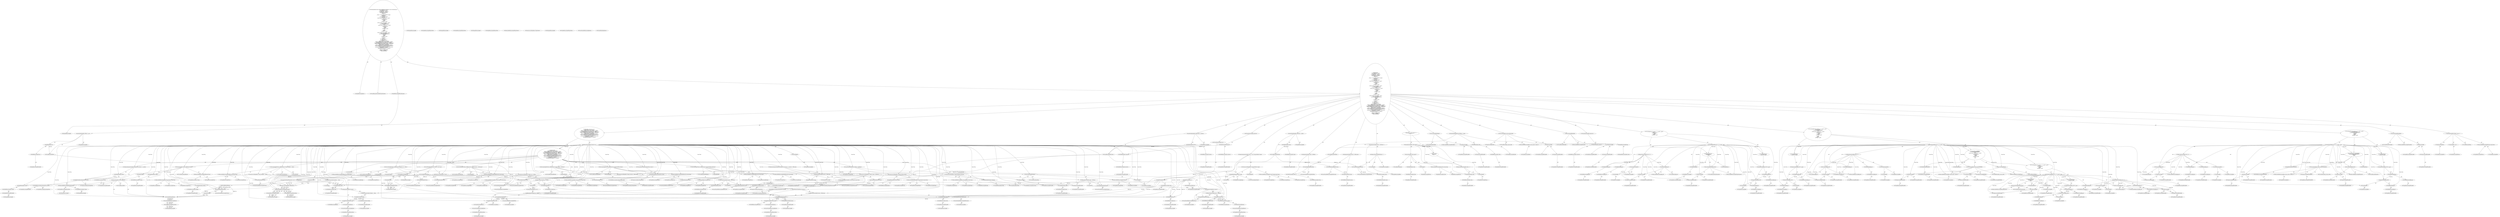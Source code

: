 digraph "UnmodifiedClassDeclaration#?" {
0 [label="2:CtTypeReferenceImpl@void" shape=ellipse]
1 [label="2:CtVirtualElement@UnmodifiedClassDeclaration" shape=ellipse]
2 [label="2:CtTypeReferenceImpl@ParseException" shape=ellipse]
3 [label="2:CtPackageReferenceImpl@" shape=ellipse]
4 [label="3:CtTypeReferenceImpl@String" shape=ellipse]
5 [label="3:CtPackageReferenceImpl@java.lang" shape=ellipse]
6 [label="3:CtFieldReferenceImpl@_sClass" shape=ellipse]
7 [label="3:CtTypeReferenceImpl@PlaceHold" shape=ellipse]
8 [label="3:CtFieldReadImpl@_sClass" shape=ellipse]
9 [label="3:CtVirtualElement@sOldClass" shape=ellipse]
10 [label="3:CtLocalVariableImpl@String sOldClass = _sClass" shape=ellipse]
11 [label="4:CtTypeReferenceImpl@int" shape=ellipse]
12 [label="4:CtFieldReferenceImpl@_ncss" shape=ellipse]
13 [label="4:CtTypeReferenceImpl@PlaceHold" shape=ellipse]
14 [label="4:CtFieldReadImpl@_ncss" shape=ellipse]
15 [label="4:CtVirtualElement@oldNcss" shape=ellipse]
16 [label="4:CtLocalVariableImpl@int oldNcss = _ncss" shape=ellipse]
17 [label="5:CtTypeReferenceImpl@int" shape=ellipse]
18 [label="5:CtFieldReferenceImpl@_functions" shape=ellipse]
19 [label="5:CtTypeReferenceImpl@PlaceHold" shape=ellipse]
20 [label="5:CtFieldReadImpl@_functions" shape=ellipse]
21 [label="5:CtVirtualElement@oldFunctions" shape=ellipse]
22 [label="5:CtLocalVariableImpl@int oldFunctions = _functions" shape=ellipse]
23 [label="6:CtTypeReferenceImpl@int" shape=ellipse]
24 [label="6:CtFieldReferenceImpl@_classes" shape=ellipse]
25 [label="6:CtTypeReferenceImpl@PlaceHold" shape=ellipse]
26 [label="6:CtFieldReadImpl@_classes" shape=ellipse]
27 [label="6:CtVirtualElement@oldClasses" shape=ellipse]
28 [label="6:CtLocalVariableImpl@int oldClasses = _classes" shape=ellipse]
29 [label="7:CtExecutableReferenceImpl@equals(java.lang.String)" shape=ellipse]
30 [label="7:CtTypeReferenceImpl@_sClass" shape=ellipse]
31 [label="7:CtTypeReferenceImpl@String" shape=ellipse]
32 [label="7:CtVirtualElement@equals" shape=ellipse]
33 [label="7:CtFieldReferenceImpl@_sClass" shape=ellipse]
34 [label="7:CtTypeReferenceImpl@PlaceHold" shape=ellipse]
35 [label="7:CtFieldReadImpl@_sClass" shape=ellipse]
36 [label="7:CtLiteralImpl@\"\"" shape=ellipse]
37 [label="7:CtTypeReferenceImpl@String" shape=ellipse]
38 [label="7:CtInvocationImpl@_sClass.equals(\"\")" shape=ellipse]
39 [label="7:CtUnaryOperatorImpl@!_sClass.equals(\"\")" shape=ellipse]
40 [label="8:CtFieldReferenceImpl@_sClass" shape=ellipse]
41 [label="8:CtTypeReferenceImpl@PlaceHold" shape=ellipse]
42 [label="8:CtFieldWriteImpl@_sClass" shape=ellipse]
43 [label="8:CtLiteralImpl@\".\"" shape=ellipse]
44 [label="8:CtTypeReferenceImpl@String" shape=ellipse]
45 [label="8:CtOperatorAssignmentImpl@_sClass += \".\"" shape=ellipse]
46 [label="7:CtBlockImpl@\{
    _sClass += \".\";
\}" shape=ellipse]
47 [label="7:CtIfImpl@if (!_sClass.equals(\"\")) \{
    _sClass += \".\";
\}" shape=ellipse]
48 [label="10:CtFieldReferenceImpl@_sClass" shape=ellipse]
49 [label="10:CtTypeReferenceImpl@PlaceHold" shape=ellipse]
50 [label="10:CtFieldWriteImpl@_sClass" shape=ellipse]
51 [label="10:CtExecutableReferenceImpl@java.lang.String(java.lang.String)" shape=ellipse]
52 [label="10:CtTypeReferenceImpl@String" shape=ellipse]
53 [label="10:CtTypeReferenceImpl@String" shape=ellipse]
54 [label="10:CtTypeReferenceImpl@String" shape=ellipse]
55 [label="10:CtFieldReferenceImpl@image" shape=ellipse]
56 [label="10:CtFieldReadImpl@getToken(2).image" shape=ellipse]
57 [label="10:CtInvocationImpl@getToken(2)" shape=ellipse]
58 [label="10:CtConstructorCallImpl@new String(getToken(2).image)" shape=ellipse]
59 [label="10:CtOperatorAssignmentImpl@_sClass += new String(getToken(2).image)" shape=ellipse]
60 [label="11:CtFieldReferenceImpl@_classLevel" shape=ellipse]
61 [label="11:CtTypeReferenceImpl@PlaceHold" shape=ellipse]
62 [label="11:CtFieldWriteImpl@_classLevel" shape=ellipse]
63 [label="11:CtUnaryOperatorImpl@_classLevel++" shape=ellipse]
64 [label="12:CtExecutableReferenceImpl@Modifiers()" shape=ellipse]
65 [label="12:CtVirtualElement@Modifiers" shape=ellipse]
66 [label="12:CtTypeAccessImpl@PlaceHold" shape=ellipse]
67 [label="12:CtTypeReferenceImpl@PlaceHold" shape=ellipse]
68 [label="12:CtThisAccessImpl@" shape=ellipse]
69 [label="12:CtTypeReferenceImpl@PlaceHold" shape=ellipse]
70 [label="12:CtInvocationImpl@Modifiers()" shape=ellipse]
71 [label="13:CtExecutableReferenceImpl@jj_consume_token(<unknown>)" shape=ellipse]
72 [label="13:CtTypeReferenceImpl@null" shape=ellipse]
73 [label="13:CtVirtualElement@jj_consume_token" shape=ellipse]
74 [label="13:CtTypeAccessImpl@PlaceHold" shape=ellipse]
75 [label="13:CtTypeReferenceImpl@PlaceHold" shape=ellipse]
76 [label="13:CtThisAccessImpl@" shape=ellipse]
77 [label="13:CtTypeReferenceImpl@PlaceHold" shape=ellipse]
78 [label="13:CtTypeAccessImpl@CLASS" shape=ellipse]
79 [label="13:CtTypeReferenceImpl@CLASS" shape=ellipse]
80 [label="13:CtInvocationImpl@jj_consume_token(CLASS)" shape=ellipse]
81 [label="14:CtExecutableReferenceImpl@Identifier()" shape=ellipse]
82 [label="14:CtVirtualElement@Identifier" shape=ellipse]
83 [label="14:CtTypeAccessImpl@PlaceHold" shape=ellipse]
84 [label="14:CtTypeReferenceImpl@PlaceHold" shape=ellipse]
85 [label="14:CtThisAccessImpl@" shape=ellipse]
86 [label="14:CtTypeReferenceImpl@PlaceHold" shape=ellipse]
87 [label="14:CtInvocationImpl@Identifier()" shape=ellipse]
88 [label="15:CtFieldReferenceImpl@jj_ntk" shape=ellipse]
89 [label="15:CtTypeReferenceImpl@PlaceHold" shape=ellipse]
90 [label="15:CtFieldReadImpl@jj_ntk" shape=ellipse]
91 [label="15:CtLiteralImpl@1" shape=ellipse]
92 [label="15:CtTypeReferenceImpl@int" shape=ellipse]
93 [label="15:CtUnaryOperatorImpl@(-1)" shape=ellipse]
94 [label="15:CtTypeReferenceImpl@int" shape=ellipse]
95 [label="15:CtBinaryOperatorImpl@jj_ntk == (-1)" shape=ellipse]
96 [label="15:CtExecutableReferenceImpl@jj_ntk()" shape=ellipse]
97 [label="15:CtVirtualElement@jj_ntk" shape=ellipse]
98 [label="15:CtTypeAccessImpl@PlaceHold" shape=ellipse]
99 [label="15:CtTypeReferenceImpl@PlaceHold" shape=ellipse]
100 [label="15:CtThisAccessImpl@" shape=ellipse]
101 [label="15:CtTypeReferenceImpl@PlaceHold" shape=ellipse]
102 [label="15:CtInvocationImpl@jj_ntk()" shape=ellipse]
103 [label="15:CtFieldReferenceImpl@jj_ntk" shape=ellipse]
104 [label="15:CtTypeReferenceImpl@PlaceHold" shape=ellipse]
105 [label="15:CtFieldReadImpl@jj_ntk" shape=ellipse]
106 [label="15:CtConditionalImpl@jj_ntk == (-1) ? jj_ntk() : jj_ntk" shape=ellipse]
107 [label="16:CtFieldReferenceImpl@LT" shape=ellipse]
108 [label="16:CtTypeReferenceImpl@PlaceHold" shape=ellipse]
109 [label="16:CtFieldReadImpl@LT" shape=ellipse]
110 [label="17:CtExecutableReferenceImpl@TypeParameters()" shape=ellipse]
111 [label="17:CtVirtualElement@TypeParameters" shape=ellipse]
112 [label="17:CtTypeAccessImpl@PlaceHold" shape=ellipse]
113 [label="17:CtTypeReferenceImpl@PlaceHold" shape=ellipse]
114 [label="17:CtThisAccessImpl@" shape=ellipse]
115 [label="17:CtTypeReferenceImpl@PlaceHold" shape=ellipse]
116 [label="17:CtInvocationImpl@TypeParameters()" shape=ellipse]
117 [label="18:CtBreakImpl@break" shape=ellipse]
118 [label="16:CtCaseImpl@case LT :
    TypeParameters();
    break;" shape=ellipse]
119 [label="20:CtFieldReferenceImpl@jj_la1" shape=ellipse]
120 [label="20:CtTypeReferenceImpl@PlaceHold" shape=ellipse]
121 [label="20:CtFieldReadImpl@jj_la1" shape=ellipse]
122 [label="20:CtLiteralImpl@19" shape=ellipse]
123 [label="20:CtTypeReferenceImpl@int" shape=ellipse]
124 [label="20:CtArrayWriteImpl@jj_la1[19]" shape=ellipse]
125 [label="20:CtFieldReferenceImpl@jj_gen" shape=ellipse]
126 [label="20:CtTypeReferenceImpl@PlaceHold" shape=ellipse]
127 [label="20:CtFieldReadImpl@jj_gen" shape=ellipse]
128 [label="20:CtAssignmentImpl@jj_la1[19] = jj_gen" shape=ellipse]
129 [label="19:CtCaseImpl@default :
    jj_la1[19] = jj_gen;" shape=ellipse]
130 [label="15:CtSwitchImpl@switch (jj_ntk == (-1) ? jj_ntk() : jj_ntk) \{
    case LT :
        TypeParameters();
        break;
    default :
        jj_la1[19] = jj_gen;
\}" shape=ellipse]
131 [label="22:CtFieldReferenceImpl@jj_ntk" shape=ellipse]
132 [label="22:CtTypeReferenceImpl@PlaceHold" shape=ellipse]
133 [label="22:CtFieldReadImpl@jj_ntk" shape=ellipse]
134 [label="22:CtLiteralImpl@1" shape=ellipse]
135 [label="22:CtTypeReferenceImpl@int" shape=ellipse]
136 [label="22:CtUnaryOperatorImpl@(-1)" shape=ellipse]
137 [label="22:CtTypeReferenceImpl@int" shape=ellipse]
138 [label="22:CtBinaryOperatorImpl@jj_ntk == (-1)" shape=ellipse]
139 [label="22:CtExecutableReferenceImpl@jj_ntk()" shape=ellipse]
140 [label="22:CtVirtualElement@jj_ntk" shape=ellipse]
141 [label="22:CtTypeAccessImpl@PlaceHold" shape=ellipse]
142 [label="22:CtTypeReferenceImpl@PlaceHold" shape=ellipse]
143 [label="22:CtThisAccessImpl@" shape=ellipse]
144 [label="22:CtTypeReferenceImpl@PlaceHold" shape=ellipse]
145 [label="22:CtInvocationImpl@jj_ntk()" shape=ellipse]
146 [label="22:CtFieldReferenceImpl@jj_ntk" shape=ellipse]
147 [label="22:CtTypeReferenceImpl@PlaceHold" shape=ellipse]
148 [label="22:CtFieldReadImpl@jj_ntk" shape=ellipse]
149 [label="22:CtConditionalImpl@jj_ntk == (-1) ? jj_ntk() : jj_ntk" shape=ellipse]
150 [label="23:CtFieldReferenceImpl@EXTENDS" shape=ellipse]
151 [label="23:CtTypeReferenceImpl@PlaceHold" shape=ellipse]
152 [label="23:CtFieldReadImpl@EXTENDS" shape=ellipse]
153 [label="24:CtExecutableReferenceImpl@jj_consume_token(<unknown>)" shape=ellipse]
154 [label="24:CtTypeReferenceImpl@null" shape=ellipse]
155 [label="24:CtVirtualElement@jj_consume_token" shape=ellipse]
156 [label="24:CtTypeAccessImpl@PlaceHold" shape=ellipse]
157 [label="24:CtTypeReferenceImpl@PlaceHold" shape=ellipse]
158 [label="24:CtThisAccessImpl@" shape=ellipse]
159 [label="24:CtTypeReferenceImpl@PlaceHold" shape=ellipse]
160 [label="24:CtTypeAccessImpl@EXTENDS" shape=ellipse]
161 [label="24:CtTypeReferenceImpl@EXTENDS" shape=ellipse]
162 [label="24:CtInvocationImpl@jj_consume_token(EXTENDS)" shape=ellipse]
163 [label="25:CtExecutableReferenceImpl@Name()" shape=ellipse]
164 [label="25:CtVirtualElement@Name" shape=ellipse]
165 [label="25:CtTypeAccessImpl@PlaceHold" shape=ellipse]
166 [label="25:CtTypeReferenceImpl@PlaceHold" shape=ellipse]
167 [label="25:CtThisAccessImpl@" shape=ellipse]
168 [label="25:CtTypeReferenceImpl@PlaceHold" shape=ellipse]
169 [label="25:CtInvocationImpl@Name()" shape=ellipse]
170 [label="26:CtFieldReferenceImpl@jj_ntk" shape=ellipse]
171 [label="26:CtTypeReferenceImpl@PlaceHold" shape=ellipse]
172 [label="26:CtFieldReadImpl@jj_ntk" shape=ellipse]
173 [label="26:CtLiteralImpl@1" shape=ellipse]
174 [label="26:CtTypeReferenceImpl@int" shape=ellipse]
175 [label="26:CtUnaryOperatorImpl@(-1)" shape=ellipse]
176 [label="26:CtTypeReferenceImpl@int" shape=ellipse]
177 [label="26:CtBinaryOperatorImpl@jj_ntk == (-1)" shape=ellipse]
178 [label="26:CtExecutableReferenceImpl@jj_ntk()" shape=ellipse]
179 [label="26:CtVirtualElement@jj_ntk" shape=ellipse]
180 [label="26:CtTypeAccessImpl@PlaceHold" shape=ellipse]
181 [label="26:CtTypeReferenceImpl@PlaceHold" shape=ellipse]
182 [label="26:CtThisAccessImpl@" shape=ellipse]
183 [label="26:CtTypeReferenceImpl@PlaceHold" shape=ellipse]
184 [label="26:CtInvocationImpl@jj_ntk()" shape=ellipse]
185 [label="26:CtFieldReferenceImpl@jj_ntk" shape=ellipse]
186 [label="26:CtTypeReferenceImpl@PlaceHold" shape=ellipse]
187 [label="26:CtFieldReadImpl@jj_ntk" shape=ellipse]
188 [label="26:CtConditionalImpl@jj_ntk == (-1) ? jj_ntk() : jj_ntk" shape=ellipse]
189 [label="27:CtFieldReferenceImpl@LT" shape=ellipse]
190 [label="27:CtTypeReferenceImpl@PlaceHold" shape=ellipse]
191 [label="27:CtFieldReadImpl@LT" shape=ellipse]
192 [label="28:CtExecutableReferenceImpl@TypeArguments()" shape=ellipse]
193 [label="28:CtVirtualElement@TypeArguments" shape=ellipse]
194 [label="28:CtTypeAccessImpl@PlaceHold" shape=ellipse]
195 [label="28:CtTypeReferenceImpl@PlaceHold" shape=ellipse]
196 [label="28:CtThisAccessImpl@" shape=ellipse]
197 [label="28:CtTypeReferenceImpl@PlaceHold" shape=ellipse]
198 [label="28:CtInvocationImpl@TypeArguments()" shape=ellipse]
199 [label="29:CtBreakImpl@break" shape=ellipse]
200 [label="27:CtCaseImpl@case LT :
    TypeArguments();
    break;" shape=ellipse]
201 [label="31:CtFieldReferenceImpl@jj_la1" shape=ellipse]
202 [label="31:CtTypeReferenceImpl@PlaceHold" shape=ellipse]
203 [label="31:CtFieldReadImpl@jj_la1" shape=ellipse]
204 [label="31:CtLiteralImpl@20" shape=ellipse]
205 [label="31:CtTypeReferenceImpl@int" shape=ellipse]
206 [label="31:CtArrayWriteImpl@jj_la1[20]" shape=ellipse]
207 [label="31:CtFieldReferenceImpl@jj_gen" shape=ellipse]
208 [label="31:CtTypeReferenceImpl@PlaceHold" shape=ellipse]
209 [label="31:CtFieldReadImpl@jj_gen" shape=ellipse]
210 [label="31:CtAssignmentImpl@jj_la1[20] = jj_gen" shape=ellipse]
211 [label="30:CtCaseImpl@default :
    jj_la1[20] = jj_gen;" shape=ellipse]
212 [label="26:CtSwitchImpl@switch (jj_ntk == (-1) ? jj_ntk() : jj_ntk) \{
    case LT :
        TypeArguments();
        break;
    default :
        jj_la1[20] = jj_gen;
\}" shape=ellipse]
213 [label="33:CtBreakImpl@break" shape=ellipse]
214 [label="23:CtCaseImpl@case EXTENDS :
    jj_consume_token(EXTENDS);
    Name();
    switch (jj_ntk == (-1) ? jj_ntk() : jj_ntk) \{
        case LT :
            TypeArguments();
            break;
        default :
            jj_la1[20] = jj_gen;
    \}
    break;" shape=ellipse]
215 [label="35:CtFieldReferenceImpl@jj_la1" shape=ellipse]
216 [label="35:CtTypeReferenceImpl@PlaceHold" shape=ellipse]
217 [label="35:CtFieldReadImpl@jj_la1" shape=ellipse]
218 [label="35:CtLiteralImpl@21" shape=ellipse]
219 [label="35:CtTypeReferenceImpl@int" shape=ellipse]
220 [label="35:CtArrayWriteImpl@jj_la1[21]" shape=ellipse]
221 [label="35:CtFieldReferenceImpl@jj_gen" shape=ellipse]
222 [label="35:CtTypeReferenceImpl@PlaceHold" shape=ellipse]
223 [label="35:CtFieldReadImpl@jj_gen" shape=ellipse]
224 [label="35:CtAssignmentImpl@jj_la1[21] = jj_gen" shape=ellipse]
225 [label="34:CtCaseImpl@default :
    jj_la1[21] = jj_gen;" shape=ellipse]
226 [label="22:CtSwitchImpl@switch (jj_ntk == (-1) ? jj_ntk() : jj_ntk) \{
    case EXTENDS :
        jj_consume_token(EXTENDS);
        Name();
        switch (jj_ntk == (-1) ? jj_ntk() : jj_ntk) \{
            case LT :
                TypeArguments();
                break;
            default :
                jj_la1[20] = jj_gen;
        \}
        break;
    default :
        jj_la1[21] = jj_gen;
\}" shape=ellipse]
227 [label="37:CtFieldReferenceImpl@jj_ntk" shape=ellipse]
228 [label="37:CtTypeReferenceImpl@PlaceHold" shape=ellipse]
229 [label="37:CtFieldReadImpl@jj_ntk" shape=ellipse]
230 [label="37:CtLiteralImpl@1" shape=ellipse]
231 [label="37:CtTypeReferenceImpl@int" shape=ellipse]
232 [label="37:CtUnaryOperatorImpl@(-1)" shape=ellipse]
233 [label="37:CtTypeReferenceImpl@int" shape=ellipse]
234 [label="37:CtBinaryOperatorImpl@jj_ntk == (-1)" shape=ellipse]
235 [label="37:CtExecutableReferenceImpl@jj_ntk()" shape=ellipse]
236 [label="37:CtVirtualElement@jj_ntk" shape=ellipse]
237 [label="37:CtTypeAccessImpl@PlaceHold" shape=ellipse]
238 [label="37:CtTypeReferenceImpl@PlaceHold" shape=ellipse]
239 [label="37:CtThisAccessImpl@" shape=ellipse]
240 [label="37:CtTypeReferenceImpl@PlaceHold" shape=ellipse]
241 [label="37:CtInvocationImpl@jj_ntk()" shape=ellipse]
242 [label="37:CtFieldReferenceImpl@jj_ntk" shape=ellipse]
243 [label="37:CtTypeReferenceImpl@PlaceHold" shape=ellipse]
244 [label="37:CtFieldReadImpl@jj_ntk" shape=ellipse]
245 [label="37:CtConditionalImpl@jj_ntk == (-1) ? jj_ntk() : jj_ntk" shape=ellipse]
246 [label="38:CtFieldReferenceImpl@IMPLEMENTS" shape=ellipse]
247 [label="38:CtTypeReferenceImpl@PlaceHold" shape=ellipse]
248 [label="38:CtFieldReadImpl@IMPLEMENTS" shape=ellipse]
249 [label="39:CtExecutableReferenceImpl@jj_consume_token(<unknown>)" shape=ellipse]
250 [label="39:CtTypeReferenceImpl@null" shape=ellipse]
251 [label="39:CtVirtualElement@jj_consume_token" shape=ellipse]
252 [label="39:CtTypeAccessImpl@PlaceHold" shape=ellipse]
253 [label="39:CtTypeReferenceImpl@PlaceHold" shape=ellipse]
254 [label="39:CtThisAccessImpl@" shape=ellipse]
255 [label="39:CtTypeReferenceImpl@PlaceHold" shape=ellipse]
256 [label="39:CtTypeAccessImpl@IMPLEMENTS" shape=ellipse]
257 [label="39:CtTypeReferenceImpl@IMPLEMENTS" shape=ellipse]
258 [label="39:CtInvocationImpl@jj_consume_token(IMPLEMENTS)" shape=ellipse]
259 [label="40:CtExecutableReferenceImpl@NameList()" shape=ellipse]
260 [label="40:CtVirtualElement@NameList" shape=ellipse]
261 [label="40:CtTypeAccessImpl@PlaceHold" shape=ellipse]
262 [label="40:CtTypeReferenceImpl@PlaceHold" shape=ellipse]
263 [label="40:CtThisAccessImpl@" shape=ellipse]
264 [label="40:CtTypeReferenceImpl@PlaceHold" shape=ellipse]
265 [label="40:CtInvocationImpl@NameList()" shape=ellipse]
266 [label="41:CtBreakImpl@break" shape=ellipse]
267 [label="38:CtCaseImpl@case IMPLEMENTS :
    jj_consume_token(IMPLEMENTS);
    NameList();
    break;" shape=ellipse]
268 [label="43:CtFieldReferenceImpl@jj_la1" shape=ellipse]
269 [label="43:CtTypeReferenceImpl@PlaceHold" shape=ellipse]
270 [label="43:CtFieldReadImpl@jj_la1" shape=ellipse]
271 [label="43:CtLiteralImpl@22" shape=ellipse]
272 [label="43:CtTypeReferenceImpl@int" shape=ellipse]
273 [label="43:CtArrayWriteImpl@jj_la1[22]" shape=ellipse]
274 [label="43:CtFieldReferenceImpl@jj_gen" shape=ellipse]
275 [label="43:CtTypeReferenceImpl@PlaceHold" shape=ellipse]
276 [label="43:CtFieldReadImpl@jj_gen" shape=ellipse]
277 [label="43:CtAssignmentImpl@jj_la1[22] = jj_gen" shape=ellipse]
278 [label="42:CtCaseImpl@default :
    jj_la1[22] = jj_gen;" shape=ellipse]
279 [label="37:CtSwitchImpl@switch (jj_ntk == (-1) ? jj_ntk() : jj_ntk) \{
    case IMPLEMENTS :
        jj_consume_token(IMPLEMENTS);
        NameList();
        break;
    default :
        jj_la1[22] = jj_gen;
\}" shape=ellipse]
280 [label="45:CtExecutableReferenceImpl@ClassBody()" shape=ellipse]
281 [label="45:CtVirtualElement@ClassBody" shape=ellipse]
282 [label="45:CtTypeAccessImpl@PlaceHold" shape=ellipse]
283 [label="45:CtTypeReferenceImpl@PlaceHold" shape=ellipse]
284 [label="45:CtThisAccessImpl@" shape=ellipse]
285 [label="45:CtTypeReferenceImpl@PlaceHold" shape=ellipse]
286 [label="45:CtInvocationImpl@ClassBody()" shape=ellipse]
287 [label="46:CtFieldReferenceImpl@_ncss" shape=ellipse]
288 [label="46:CtTypeReferenceImpl@PlaceHold" shape=ellipse]
289 [label="46:CtFieldWriteImpl@_ncss" shape=ellipse]
290 [label="46:CtUnaryOperatorImpl@_ncss++" shape=ellipse]
291 [label="47:CtExecutableReferenceImpl@debug(java.lang.String)" shape=ellipse]
292 [label="47:CtTypeReferenceImpl@Util" shape=ellipse]
293 [label="47:CtTypeReferenceImpl@String" shape=ellipse]
294 [label="47:CtVirtualElement@debug" shape=ellipse]
295 [label="47:CtTypeAccessImpl@Util" shape=ellipse]
296 [label="47:CtTypeReferenceImpl@Util" shape=ellipse]
297 [label="47:CtLiteralImpl@\"_ncss++\"" shape=ellipse]
298 [label="47:CtTypeReferenceImpl@String" shape=ellipse]
299 [label="47:CtInvocationImpl@Util.debug(\"_ncss++\")" shape=ellipse]
300 [label="48:CtFieldReferenceImpl@_classLevel" shape=ellipse]
301 [label="48:CtTypeReferenceImpl@PlaceHold" shape=ellipse]
302 [label="48:CtFieldWriteImpl@_classLevel" shape=ellipse]
303 [label="48:CtUnaryOperatorImpl@_classLevel--" shape=ellipse]
304 [label="49:CtFieldReferenceImpl@_classLevel" shape=ellipse]
305 [label="49:CtTypeReferenceImpl@PlaceHold" shape=ellipse]
306 [label="49:CtFieldReadImpl@_classLevel" shape=ellipse]
307 [label="49:CtLiteralImpl@0" shape=ellipse]
308 [label="49:CtTypeReferenceImpl@int" shape=ellipse]
309 [label="49:CtBinaryOperatorImpl@_classLevel == 0" shape=ellipse]
310 [label="50:CtTypeReferenceImpl@Vector" shape=ellipse]
311 [label="50:CtPackageReferenceImpl@" shape=ellipse]
312 [label="50:CtExecutableReferenceImpl@Vector()" shape=ellipse]
313 [label="50:CtTypeReferenceImpl@Vector" shape=ellipse]
314 [label="50:CtTypeReferenceImpl@Vector" shape=ellipse]
315 [label="50:CtConstructorCallImpl@new Vector()" shape=ellipse]
316 [label="50:CtVirtualElement@vMetrics" shape=ellipse]
317 [label="50:CtLocalVariableImpl@Vector vMetrics = new Vector()" shape=ellipse]
318 [label="51:CtExecutableReferenceImpl@addElement(java.lang.String)" shape=ellipse]
319 [label="51:CtTypeReferenceImpl@Vector" shape=ellipse]
320 [label="51:CtTypeReferenceImpl@String" shape=ellipse]
321 [label="51:CtVirtualElement@addElement" shape=ellipse]
322 [label="51:CtVariableReadImpl@vMetrics" shape=ellipse]
323 [label="51:CtLocalVariableReferenceImpl@vMetrics" shape=ellipse]
324 [label="51:CtExecutableReferenceImpl@java.lang.String(java.lang.String)" shape=ellipse]
325 [label="51:CtTypeReferenceImpl@String" shape=ellipse]
326 [label="51:CtTypeReferenceImpl@String" shape=ellipse]
327 [label="51:CtTypeReferenceImpl@String" shape=ellipse]
328 [label="51:CtFieldReferenceImpl@_sPackage" shape=ellipse]
329 [label="51:CtTypeReferenceImpl@PlaceHold" shape=ellipse]
330 [label="51:CtFieldReadImpl@_sPackage" shape=ellipse]
331 [label="51:CtFieldReferenceImpl@_sClass" shape=ellipse]
332 [label="51:CtTypeReferenceImpl@PlaceHold" shape=ellipse]
333 [label="51:CtFieldReadImpl@_sClass" shape=ellipse]
334 [label="51:CtBinaryOperatorImpl@_sPackage + _sClass" shape=ellipse]
335 [label="51:CtConstructorCallImpl@new String(_sPackage + _sClass)" shape=ellipse]
336 [label="51:CtInvocationImpl@vMetrics.addElement(new String(_sPackage + _sClass))" shape=ellipse]
337 [label="52:CtExecutableReferenceImpl@addElement(java.lang.Integer)" shape=ellipse]
338 [label="52:CtTypeReferenceImpl@Vector" shape=ellipse]
339 [label="52:CtTypeReferenceImpl@Integer" shape=ellipse]
340 [label="52:CtVirtualElement@addElement" shape=ellipse]
341 [label="52:CtVariableReadImpl@vMetrics" shape=ellipse]
342 [label="52:CtLocalVariableReferenceImpl@vMetrics" shape=ellipse]
343 [label="52:CtExecutableReferenceImpl@java.lang.Integer(java.lang.String)" shape=ellipse]
344 [label="52:CtTypeReferenceImpl@Integer" shape=ellipse]
345 [label="52:CtTypeReferenceImpl@Integer" shape=ellipse]
346 [label="52:CtTypeReferenceImpl@String" shape=ellipse]
347 [label="52:CtFieldReferenceImpl@_ncss" shape=ellipse]
348 [label="52:CtTypeReferenceImpl@PlaceHold" shape=ellipse]
349 [label="52:CtFieldReadImpl@_ncss" shape=ellipse]
350 [label="52:CtVariableReadImpl@oldNcss" shape=ellipse]
351 [label="52:CtLocalVariableReferenceImpl@oldNcss" shape=ellipse]
352 [label="52:CtBinaryOperatorImpl@_ncss - oldNcss" shape=ellipse]
353 [label="52:CtConstructorCallImpl@new Integer(_ncss - oldNcss)" shape=ellipse]
354 [label="52:CtInvocationImpl@vMetrics.addElement(new Integer(_ncss - oldNcss))" shape=ellipse]
355 [label="53:CtExecutableReferenceImpl@addElement(java.lang.Integer)" shape=ellipse]
356 [label="53:CtTypeReferenceImpl@Vector" shape=ellipse]
357 [label="53:CtTypeReferenceImpl@Integer" shape=ellipse]
358 [label="53:CtVirtualElement@addElement" shape=ellipse]
359 [label="53:CtVariableReadImpl@vMetrics" shape=ellipse]
360 [label="53:CtLocalVariableReferenceImpl@vMetrics" shape=ellipse]
361 [label="53:CtExecutableReferenceImpl@java.lang.Integer(java.lang.String)" shape=ellipse]
362 [label="53:CtTypeReferenceImpl@Integer" shape=ellipse]
363 [label="53:CtTypeReferenceImpl@Integer" shape=ellipse]
364 [label="53:CtTypeReferenceImpl@String" shape=ellipse]
365 [label="53:CtFieldReferenceImpl@_functions" shape=ellipse]
366 [label="53:CtTypeReferenceImpl@PlaceHold" shape=ellipse]
367 [label="53:CtFieldReadImpl@_functions" shape=ellipse]
368 [label="53:CtVariableReadImpl@oldFunctions" shape=ellipse]
369 [label="53:CtLocalVariableReferenceImpl@oldFunctions" shape=ellipse]
370 [label="53:CtBinaryOperatorImpl@_functions - oldFunctions" shape=ellipse]
371 [label="53:CtConstructorCallImpl@new Integer(_functions - oldFunctions)" shape=ellipse]
372 [label="53:CtInvocationImpl@vMetrics.addElement(new Integer(_functions - oldFunctions))" shape=ellipse]
373 [label="54:CtExecutableReferenceImpl@addElement(java.lang.Integer)" shape=ellipse]
374 [label="54:CtTypeReferenceImpl@Vector" shape=ellipse]
375 [label="54:CtTypeReferenceImpl@Integer" shape=ellipse]
376 [label="54:CtVirtualElement@addElement" shape=ellipse]
377 [label="54:CtVariableReadImpl@vMetrics" shape=ellipse]
378 [label="54:CtLocalVariableReferenceImpl@vMetrics" shape=ellipse]
379 [label="54:CtExecutableReferenceImpl@java.lang.Integer(java.lang.String)" shape=ellipse]
380 [label="54:CtTypeReferenceImpl@Integer" shape=ellipse]
381 [label="54:CtTypeReferenceImpl@Integer" shape=ellipse]
382 [label="54:CtTypeReferenceImpl@String" shape=ellipse]
383 [label="54:CtFieldReferenceImpl@_classes" shape=ellipse]
384 [label="54:CtTypeReferenceImpl@PlaceHold" shape=ellipse]
385 [label="54:CtFieldReadImpl@_classes" shape=ellipse]
386 [label="54:CtVariableReadImpl@oldClasses" shape=ellipse]
387 [label="54:CtLocalVariableReferenceImpl@oldClasses" shape=ellipse]
388 [label="54:CtBinaryOperatorImpl@_classes - oldClasses" shape=ellipse]
389 [label="54:CtConstructorCallImpl@new Integer(_classes - oldClasses)" shape=ellipse]
390 [label="54:CtInvocationImpl@vMetrics.addElement(new Integer(_classes - oldClasses))" shape=ellipse]
391 [label="55:CtTypeReferenceImpl@Token" shape=ellipse]
392 [label="55:CtPackageReferenceImpl@" shape=ellipse]
393 [label="55:CtExecutableReferenceImpl@getToken(int)" shape=ellipse]
394 [label="55:CtTypeReferenceImpl@Token" shape=ellipse]
395 [label="55:CtTypeReferenceImpl@int" shape=ellipse]
396 [label="55:CtVirtualElement@getToken" shape=ellipse]
397 [label="55:CtTypeAccessImpl@PlaceHold" shape=ellipse]
398 [label="55:CtTypeReferenceImpl@PlaceHold" shape=ellipse]
399 [label="55:CtThisAccessImpl@" shape=ellipse]
400 [label="55:CtTypeReferenceImpl@PlaceHold" shape=ellipse]
401 [label="55:CtLiteralImpl@0" shape=ellipse]
402 [label="55:CtTypeReferenceImpl@int" shape=ellipse]
403 [label="55:CtInvocationImpl@getToken(0)" shape=ellipse]
404 [label="55:CtVirtualElement@lastToken" shape=ellipse]
405 [label="55:CtLocalVariableImpl@Token lastToken = getToken(0)" shape=ellipse]
406 [label="56:CtExecutableReferenceImpl@addElement(java.lang.Integer)" shape=ellipse]
407 [label="56:CtTypeReferenceImpl@Vector" shape=ellipse]
408 [label="56:CtTypeReferenceImpl@Integer" shape=ellipse]
409 [label="56:CtVirtualElement@addElement" shape=ellipse]
410 [label="56:CtVariableReadImpl@vMetrics" shape=ellipse]
411 [label="56:CtLocalVariableReferenceImpl@vMetrics" shape=ellipse]
412 [label="56:CtExecutableReferenceImpl@java.lang.Integer(java.lang.String)" shape=ellipse]
413 [label="56:CtTypeReferenceImpl@Integer" shape=ellipse]
414 [label="56:CtTypeReferenceImpl@Integer" shape=ellipse]
415 [label="56:CtTypeReferenceImpl@String" shape=ellipse]
416 [label="56:CtFieldReferenceImpl@endLine" shape=ellipse]
417 [label="56:CtFieldReadImpl@lastToken.endLine" shape=ellipse]
418 [label="56:CtVariableReadImpl@lastToken" shape=ellipse]
419 [label="56:CtConstructorCallImpl@new Integer(lastToken.endLine)" shape=ellipse]
420 [label="56:CtInvocationImpl@vMetrics.addElement(new Integer(lastToken.endLine))" shape=ellipse]
421 [label="57:CtExecutableReferenceImpl@addElement(java.lang.Integer)" shape=ellipse]
422 [label="57:CtTypeReferenceImpl@Vector" shape=ellipse]
423 [label="57:CtTypeReferenceImpl@Integer" shape=ellipse]
424 [label="57:CtVirtualElement@addElement" shape=ellipse]
425 [label="57:CtVariableReadImpl@vMetrics" shape=ellipse]
426 [label="57:CtLocalVariableReferenceImpl@vMetrics" shape=ellipse]
427 [label="57:CtExecutableReferenceImpl@java.lang.Integer(java.lang.String)" shape=ellipse]
428 [label="57:CtTypeReferenceImpl@Integer" shape=ellipse]
429 [label="57:CtTypeReferenceImpl@Integer" shape=ellipse]
430 [label="57:CtTypeReferenceImpl@String" shape=ellipse]
431 [label="57:CtFieldReferenceImpl@endColumn" shape=ellipse]
432 [label="57:CtFieldReadImpl@lastToken.endColumn" shape=ellipse]
433 [label="57:CtVariableReadImpl@lastToken" shape=ellipse]
434 [label="57:CtConstructorCallImpl@new Integer(lastToken.endColumn)" shape=ellipse]
435 [label="57:CtInvocationImpl@vMetrics.addElement(new Integer(lastToken.endColumn))" shape=ellipse]
436 [label="58:CtExecutableReferenceImpl@addElement(Vector)" shape=ellipse]
437 [label="58:CtTypeReferenceImpl@_vClasses" shape=ellipse]
438 [label="58:CtTypeReferenceImpl@Vector" shape=ellipse]
439 [label="58:CtVirtualElement@addElement" shape=ellipse]
440 [label="58:CtFieldReferenceImpl@_vClasses" shape=ellipse]
441 [label="58:CtTypeReferenceImpl@PlaceHold" shape=ellipse]
442 [label="58:CtFieldReadImpl@_vClasses" shape=ellipse]
443 [label="58:CtVariableReadImpl@vMetrics" shape=ellipse]
444 [label="58:CtLocalVariableReferenceImpl@vMetrics" shape=ellipse]
445 [label="58:CtInvocationImpl@_vClasses.addElement(vMetrics)" shape=ellipse]
446 [label="59:CtFieldReferenceImpl@_pPackageMetric.functions" shape=ellipse]
447 [label="59:CtTypeReferenceImpl@_pPackageMetric" shape=ellipse]
448 [label="59:CtTypeReferenceImpl@PlaceHold" shape=ellipse]
449 [label="59:CtFieldWriteImpl@_pPackageMetric.functions" shape=ellipse]
450 [label="59:CtTypeAccessImpl@_pPackageMetric" shape=ellipse]
451 [label="59:CtFieldReferenceImpl@_functions" shape=ellipse]
452 [label="59:CtTypeReferenceImpl@PlaceHold" shape=ellipse]
453 [label="59:CtFieldReadImpl@_functions" shape=ellipse]
454 [label="59:CtVariableReadImpl@oldFunctions" shape=ellipse]
455 [label="59:CtLocalVariableReferenceImpl@oldFunctions" shape=ellipse]
456 [label="59:CtBinaryOperatorImpl@_functions - oldFunctions" shape=ellipse]
457 [label="59:CtOperatorAssignmentImpl@_pPackageMetric.functions += _functions - oldFunctions" shape=ellipse]
458 [label="60:CtFieldReferenceImpl@_pPackageMetric.classes" shape=ellipse]
459 [label="60:CtTypeReferenceImpl@_pPackageMetric" shape=ellipse]
460 [label="60:CtTypeReferenceImpl@PlaceHold" shape=ellipse]
461 [label="60:CtFieldWriteImpl@_pPackageMetric.classes" shape=ellipse]
462 [label="60:CtTypeAccessImpl@_pPackageMetric" shape=ellipse]
463 [label="60:CtUnaryOperatorImpl@_pPackageMetric.classes++" shape=ellipse]
464 [label="61:CtFieldReferenceImpl@_pPackageMetric.javadocs" shape=ellipse]
465 [label="61:CtTypeReferenceImpl@_pPackageMetric" shape=ellipse]
466 [label="61:CtTypeReferenceImpl@PlaceHold" shape=ellipse]
467 [label="61:CtFieldWriteImpl@_pPackageMetric.javadocs" shape=ellipse]
468 [label="61:CtTypeAccessImpl@_pPackageMetric" shape=ellipse]
469 [label="61:CtFieldReferenceImpl@_javadocs" shape=ellipse]
470 [label="61:CtTypeReferenceImpl@PlaceHold" shape=ellipse]
471 [label="61:CtFieldReadImpl@_javadocs" shape=ellipse]
472 [label="61:CtOperatorAssignmentImpl@_pPackageMetric.javadocs += _javadocs" shape=ellipse]
473 [label="49:CtBlockImpl@\{
    Vector vMetrics = new Vector();
    vMetrics.addElement(new String(_sPackage + _sClass));
    vMetrics.addElement(new Integer(_ncss - oldNcss));
    vMetrics.addElement(new Integer(_functions - oldFunctions));
    vMetrics.addElement(new Integer(_classes - oldClasses));
    Token lastToken = getToken(0);
    vMetrics.addElement(new Integer(lastToken.endLine));
    vMetrics.addElement(new Integer(lastToken.endColumn));
    _vClasses.addElement(vMetrics);
    _pPackageMetric.functions += _functions - oldFunctions;
    _pPackageMetric.classes++;
    _pPackageMetric.javadocs += _javadocs;
\}" shape=ellipse]
474 [label="49:CtIfImpl@if (_classLevel == 0) \{
    Vector vMetrics = new Vector();
    vMetrics.addElement(new String(_sPackage + _sClass));
    vMetrics.addElement(new Integer(_ncss - oldNcss));
    vMetrics.addElement(new Integer(_functions - oldFunctions));
    vMetrics.addElement(new Integer(_classes - oldClasses));
    Token lastToken = getToken(0);
    vMetrics.addElement(new Integer(lastToken.endLine));
    vMetrics.addElement(new Integer(lastToken.endColumn));
    _vClasses.addElement(vMetrics);
    _pPackageMetric.functions += _functions - oldFunctions;
    _pPackageMetric.classes++;
    _pPackageMetric.javadocs += _javadocs;
\}" shape=ellipse]
475 [label="63:CtFieldReferenceImpl@_functions" shape=ellipse]
476 [label="63:CtTypeReferenceImpl@PlaceHold" shape=ellipse]
477 [label="63:CtFieldWriteImpl@_functions" shape=ellipse]
478 [label="63:CtVariableReadImpl@oldFunctions" shape=ellipse]
479 [label="63:CtLocalVariableReferenceImpl@oldFunctions" shape=ellipse]
480 [label="63:CtAssignmentImpl@_functions = oldFunctions" shape=ellipse]
481 [label="64:CtFieldReferenceImpl@_classes" shape=ellipse]
482 [label="64:CtTypeReferenceImpl@PlaceHold" shape=ellipse]
483 [label="64:CtFieldWriteImpl@_classes" shape=ellipse]
484 [label="64:CtVariableReadImpl@oldClasses" shape=ellipse]
485 [label="64:CtLocalVariableReferenceImpl@oldClasses" shape=ellipse]
486 [label="64:CtLiteralImpl@1" shape=ellipse]
487 [label="64:CtTypeReferenceImpl@int" shape=ellipse]
488 [label="64:CtBinaryOperatorImpl@oldClasses + 1" shape=ellipse]
489 [label="64:CtTypeReferenceImpl@int" shape=ellipse]
490 [label="64:CtAssignmentImpl@_classes = oldClasses + 1" shape=ellipse]
491 [label="65:CtFieldReferenceImpl@_sClass" shape=ellipse]
492 [label="65:CtTypeReferenceImpl@PlaceHold" shape=ellipse]
493 [label="65:CtFieldWriteImpl@_sClass" shape=ellipse]
494 [label="65:CtVariableReadImpl@sOldClass" shape=ellipse]
495 [label="65:CtLocalVariableReferenceImpl@sOldClass" shape=ellipse]
496 [label="65:CtAssignmentImpl@_sClass = sOldClass" shape=ellipse]
497 [label="2:CtBlockImpl@\{
    String sOldClass = _sClass;
    int oldNcss = _ncss;
    int oldFunctions = _functions;
    int oldClasses = _classes;
    if (!_sClass.equals(\"\")) \{
        _sClass += \".\";
    \}
    _sClass += new String(getToken(2).image);
    _classLevel++;
    Modifiers();
    jj_consume_token(CLASS);
    Identifier();
    switch (jj_ntk == (-1) ? jj_ntk() : jj_ntk) \{
        case LT :
            TypeParameters();
            break;
        default :
            jj_la1[19] = jj_gen;
    \}
    switch (jj_ntk == (-1) ? jj_ntk() : jj_ntk) \{
        case EXTENDS :
            jj_consume_token(EXTENDS);
            Name();
            switch (jj_ntk == (-1) ? jj_ntk() : jj_ntk) \{
                case LT :
                    TypeArguments();
                    break;
                default :
                    jj_la1[20] = jj_gen;
            \}
            break;
        default :
            jj_la1[21] = jj_gen;
    \}
    switch (jj_ntk == (-1) ? jj_ntk() : jj_ntk) \{
        case IMPLEMENTS :
            jj_consume_token(IMPLEMENTS);
            NameList();
            break;
        default :
            jj_la1[22] = jj_gen;
    \}
    ClassBody();
    _ncss++;
    Util.debug(\"_ncss++\");
    _classLevel--;
    if (_classLevel == 0) \{
        Vector vMetrics = new Vector();
        vMetrics.addElement(new String(_sPackage + _sClass));
        vMetrics.addElement(new Integer(_ncss - oldNcss));
        vMetrics.addElement(new Integer(_functions - oldFunctions));
        vMetrics.addElement(new Integer(_classes - oldClasses));
        Token lastToken = getToken(0);
        vMetrics.addElement(new Integer(lastToken.endLine));
        vMetrics.addElement(new Integer(lastToken.endColumn));
        _vClasses.addElement(vMetrics);
        _pPackageMetric.functions += _functions - oldFunctions;
        _pPackageMetric.classes++;
        _pPackageMetric.javadocs += _javadocs;
    \}
    _functions = oldFunctions;
    _classes = oldClasses + 1;
    _sClass = sOldClass;
\}" shape=ellipse]
498 [label="2:CtMethodImpl@public final void UnmodifiedClassDeclaration() throws ParseException \{
    String sOldClass = _sClass;
    int oldNcss = _ncss;
    int oldFunctions = _functions;
    int oldClasses = _classes;
    if (!_sClass.equals(\"\")) \{
        _sClass += \".\";
    \}
    _sClass += new String(getToken(2).image);
    _classLevel++;
    Modifiers();
    jj_consume_token(CLASS);
    Identifier();
    switch (jj_ntk == (-1) ? jj_ntk() : jj_ntk) \{
        case LT :
            TypeParameters();
            break;
        default :
            jj_la1[19] = jj_gen;
    \}
    switch (jj_ntk == (-1) ? jj_ntk() : jj_ntk) \{
        case EXTENDS :
            jj_consume_token(EXTENDS);
            Name();
            switch (jj_ntk == (-1) ? jj_ntk() : jj_ntk) \{
                case LT :
                    TypeArguments();
                    break;
                default :
                    jj_la1[20] = jj_gen;
            \}
            break;
        default :
            jj_la1[21] = jj_gen;
    \}
    switch (jj_ntk == (-1) ? jj_ntk() : jj_ntk) \{
        case IMPLEMENTS :
            jj_consume_token(IMPLEMENTS);
            NameList();
            break;
        default :
            jj_la1[22] = jj_gen;
    \}
    ClassBody();
    _ncss++;
    Util.debug(\"_ncss++\");
    _classLevel--;
    if (_classLevel == 0) \{
        Vector vMetrics = new Vector();
        vMetrics.addElement(new String(_sPackage + _sClass));
        vMetrics.addElement(new Integer(_ncss - oldNcss));
        vMetrics.addElement(new Integer(_functions - oldFunctions));
        vMetrics.addElement(new Integer(_classes - oldClasses));
        Token lastToken = getToken(0);
        vMetrics.addElement(new Integer(lastToken.endLine));
        vMetrics.addElement(new Integer(lastToken.endColumn));
        _vClasses.addElement(vMetrics);
        _pPackageMetric.functions += _functions - oldFunctions;
        _pPackageMetric.classes++;
        _pPackageMetric.javadocs += _javadocs;
    \}
    _functions = oldFunctions;
    _classes = oldClasses + 1;
    _sClass = sOldClass;
\}" shape=ellipse]
499 [label="50:Update@UPDATE" shape=ellipse]
500 [label="50:CtPackageReferenceImpl@" shape=ellipse]
501 [label="50:CtTypeReferenceImpl@ObjectMetric" shape=ellipse]
502 [label="50:CtPackageReferenceImpl@" shape=ellipse]
503 [label="50:CtTypeReferenceImpl@ObjectMetric" shape=ellipse]
504 [label="50:CtPackageReferenceImpl@" shape=ellipse]
505 [label="50:CtTypeReferenceImpl@ObjectMetric" shape=ellipse]
506 [label="50:CtExecutableReferenceImpl@ObjectMetric()" shape=ellipse]
507 [label="50:CtConstructorCallImpl@new ObjectMetric()" shape=ellipse]
508 [label="50:CtLocalVariableImpl@ObjectMetric metric = new ObjectMetric()" shape=ellipse]
509 [label="50:CtVirtualElement@metric" shape=ellipse]
510 [label="58:Update@UPDATE" shape=ellipse]
511 [label="56:CtPackageReferenceImpl@" shape=ellipse]
512 [label="56:CtTypeReferenceImpl@PlaceHold" shape=ellipse]
513 [label="56:CtFieldReferenceImpl@_vClasses" shape=ellipse]
514 [label="56:CtFieldReadImpl@_vClasses" shape=ellipse]
515 [label="56:CtPackageReferenceImpl@" shape=ellipse]
516 [label="56:CtTypeReferenceImpl@_vClasses" shape=ellipse]
517 [label="56:CtPackageReferenceImpl@" shape=ellipse]
518 [label="56:CtTypeReferenceImpl@ObjectMetric" shape=ellipse]
519 [label="56:CtExecutableReferenceImpl@add(ObjectMetric)" shape=ellipse]
520 [label="56:CtPackageReferenceImpl@" shape=ellipse]
521 [label="56:CtTypeReferenceImpl@ObjectMetric" shape=ellipse]
522 [label="56:CtLocalVariableReferenceImpl@metric" shape=ellipse]
523 [label="56:CtVariableReadImpl@metric" shape=ellipse]
524 [label="56:CtInvocationImpl@_vClasses.add(metric)" shape=ellipse]
525 [label="56:CtVirtualElement@add" shape=ellipse]
526 [label="50:Update@UPDATE" shape=ellipse]
527 [label="50:CtPackageReferenceImpl@" shape=ellipse]
528 [label="50:CtTypeReferenceImpl@ObjectMetric" shape=ellipse]
529 [label="50:Update@UPDATE" shape=ellipse]
530 [label="50:CtPackageReferenceImpl@" shape=ellipse]
531 [label="50:CtTypeReferenceImpl@ObjectMetric" shape=ellipse]
532 [label="50:CtPackageReferenceImpl@" shape=ellipse]
533 [label="50:CtTypeReferenceImpl@ObjectMetric" shape=ellipse]
534 [label="50:CtExecutableReferenceImpl@ObjectMetric()" shape=ellipse]
535 [label="50:CtConstructorCallImpl@new ObjectMetric()" shape=ellipse]
536 [label="58:Update@UPDATE" shape=ellipse]
537 [label="56:CtPackageReferenceImpl@" shape=ellipse]
538 [label="56:CtTypeReferenceImpl@ObjectMetric" shape=ellipse]
539 [label="56:CtLocalVariableReferenceImpl@metric" shape=ellipse]
540 [label="56:CtVariableReadImpl@metric" shape=ellipse]
541 [label="10:Delete@DELETE" shape=ellipse]
542 [label="51:Delete@DELETE" shape=ellipse]
543 [label="52:Delete@DELETE" shape=ellipse]
544 [label="53:Delete@DELETE" shape=ellipse]
545 [label="54:Delete@DELETE" shape=ellipse]
546 [label="56:Delete@DELETE" shape=ellipse]
547 [label="57:Delete@DELETE" shape=ellipse]
548 [label="51:Insert@INSERT" shape=ellipse]
549 [label="51:CtPackageReferenceImpl@" shape=ellipse]
550 [label="51:CtTypeReferenceImpl@ObjectMetric" shape=ellipse]
551 [label="51:CtLocalVariableReferenceImpl@metric" shape=ellipse]
552 [label="51:CtVariableWriteImpl@metric" shape=ellipse]
553 [label="51:CtFieldReferenceImpl@name" shape=ellipse]
554 [label="51:CtFieldWriteImpl@metric.name" shape=ellipse]
555 [label="51:CtPackageReferenceImpl@" shape=ellipse]
556 [label="51:CtTypeReferenceImpl@PlaceHold" shape=ellipse]
557 [label="51:CtFieldReferenceImpl@_sPackage" shape=ellipse]
558 [label="51:CtFieldReadImpl@_sPackage" shape=ellipse]
559 [label="51:CtPackageReferenceImpl@" shape=ellipse]
560 [label="51:CtTypeReferenceImpl@PlaceHold" shape=ellipse]
561 [label="51:CtFieldReferenceImpl@_sClass" shape=ellipse]
562 [label="51:CtFieldReadImpl@_sClass" shape=ellipse]
563 [label="51:CtBinaryOperatorImpl@_sPackage + _sClass" shape=ellipse]
564 [label="51:CtAssignmentImpl@metric.name = " shape=ellipse]
565 [label="52:Insert@INSERT" shape=ellipse]
566 [label="52:CtPackageReferenceImpl@" shape=ellipse]
567 [label="52:CtTypeReferenceImpl@ObjectMetric" shape=ellipse]
568 [label="52:CtLocalVariableReferenceImpl@metric" shape=ellipse]
569 [label="52:CtVariableWriteImpl@metric" shape=ellipse]
570 [label="52:CtFieldReferenceImpl@ncss" shape=ellipse]
571 [label="52:CtFieldWriteImpl@metric.ncss" shape=ellipse]
572 [label="52:CtPackageReferenceImpl@" shape=ellipse]
573 [label="52:CtTypeReferenceImpl@PlaceHold" shape=ellipse]
574 [label="52:CtFieldReferenceImpl@_ncss" shape=ellipse]
575 [label="52:CtFieldReadImpl@_ncss" shape=ellipse]
576 [label="52:CtTypeReferenceImpl@int" shape=ellipse]
577 [label="52:CtLocalVariableReferenceImpl@oldNcss" shape=ellipse]
578 [label="52:CtVariableReadImpl@oldNcss" shape=ellipse]
579 [label="52:CtBinaryOperatorImpl@_ncss - oldNcss" shape=ellipse]
580 [label="52:CtAssignmentImpl@metric.ncss = " shape=ellipse]
581 [label="53:Insert@INSERT" shape=ellipse]
582 [label="53:CtPackageReferenceImpl@" shape=ellipse]
583 [label="53:CtTypeReferenceImpl@ObjectMetric" shape=ellipse]
584 [label="53:CtLocalVariableReferenceImpl@metric" shape=ellipse]
585 [label="53:CtVariableWriteImpl@metric" shape=ellipse]
586 [label="53:CtFieldReferenceImpl@functions" shape=ellipse]
587 [label="53:CtFieldWriteImpl@metric.functions" shape=ellipse]
588 [label="53:CtPackageReferenceImpl@" shape=ellipse]
589 [label="53:CtTypeReferenceImpl@PlaceHold" shape=ellipse]
590 [label="53:CtFieldReferenceImpl@_functions" shape=ellipse]
591 [label="53:CtFieldReadImpl@_functions" shape=ellipse]
592 [label="53:CtTypeReferenceImpl@int" shape=ellipse]
593 [label="53:CtLocalVariableReferenceImpl@oldFunctions" shape=ellipse]
594 [label="53:CtVariableReadImpl@oldFunctions" shape=ellipse]
595 [label="53:CtBinaryOperatorImpl@_functions - oldFunctions" shape=ellipse]
596 [label="53:CtAssignmentImpl@metric.functions = " shape=ellipse]
597 [label="54:Insert@INSERT" shape=ellipse]
598 [label="54:CtPackageReferenceImpl@" shape=ellipse]
599 [label="54:CtTypeReferenceImpl@ObjectMetric" shape=ellipse]
600 [label="54:CtLocalVariableReferenceImpl@metric" shape=ellipse]
601 [label="54:CtVariableWriteImpl@metric" shape=ellipse]
602 [label="54:CtFieldReferenceImpl@classes" shape=ellipse]
603 [label="54:CtFieldWriteImpl@metric.classes" shape=ellipse]
604 [label="54:CtPackageReferenceImpl@" shape=ellipse]
605 [label="54:CtTypeReferenceImpl@PlaceHold" shape=ellipse]
606 [label="54:CtFieldReferenceImpl@_classes" shape=ellipse]
607 [label="54:CtFieldReadImpl@_classes" shape=ellipse]
608 [label="54:CtTypeReferenceImpl@int" shape=ellipse]
609 [label="54:CtLocalVariableReferenceImpl@oldClasses" shape=ellipse]
610 [label="54:CtVariableReadImpl@oldClasses" shape=ellipse]
611 [label="54:CtBinaryOperatorImpl@_classes - oldClasses" shape=ellipse]
612 [label="54:CtAssignmentImpl@metric.classes = " shape=ellipse]
613 [label="10:Move@MOVE" shape=ellipse]
614 [label="51:Move@MOVE" shape=ellipse]
615 [label="52:Move@MOVE" shape=ellipse]
616 [label="53:Move@MOVE" shape=ellipse]
617 [label="54:Move@MOVE" shape=ellipse]
2 -> 3 [label="AST"];
4 -> 5 [label="AST"];
6 -> 7 [label="AST"];
8 -> 6 [label="AST"];
8 -> 9 [label="Data Dep"];
9 -> 494 [label="Define-Use"];
10 -> 9 [label="AST"];
10 -> 4 [label="AST"];
10 -> 8 [label="AST"];
12 -> 13 [label="AST"];
14 -> 12 [label="AST"];
14 -> 15 [label="Data Dep"];
15 -> 350 [label="Define-Use"];
16 -> 15 [label="AST"];
16 -> 11 [label="AST"];
16 -> 14 [label="AST"];
18 -> 19 [label="AST"];
20 -> 18 [label="AST"];
20 -> 21 [label="Data Dep"];
21 -> 368 [label="Define-Use"];
21 -> 454 [label="Define-Use"];
21 -> 478 [label="Define-Use"];
22 -> 21 [label="AST"];
22 -> 17 [label="AST"];
22 -> 20 [label="AST"];
24 -> 25 [label="AST"];
26 -> 24 [label="AST"];
26 -> 27 [label="Data Dep"];
27 -> 386 [label="Define-Use"];
27 -> 484 [label="Define-Use"];
28 -> 27 [label="AST"];
28 -> 23 [label="AST"];
28 -> 26 [label="AST"];
29 -> 30 [label="AST"];
29 -> 31 [label="AST"];
33 -> 34 [label="AST"];
35 -> 33 [label="AST"];
36 -> 37 [label="AST"];
38 -> 32 [label="AST"];
38 -> 35 [label="AST"];
38 -> 29 [label="AST"];
38 -> 36 [label="AST"];
39 -> 38 [label="AST"];
39 -> 46 [label="Control Dep"];
39 -> 45 [label="Control Dep"];
39 -> 42 [label="Control Dep"];
39 -> 43 [label="Control Dep"];
40 -> 41 [label="AST"];
42 -> 40 [label="AST"];
43 -> 44 [label="AST"];
45 -> 42 [label="AST"];
45 -> 43 [label="AST"];
46 -> 45 [label="AST"];
47 -> 39 [label="AST"];
47 -> 46 [label="AST"];
48 -> 49 [label="AST"];
50 -> 48 [label="AST"];
50 -> 333 [label="Define-Use"];
50 -> 562 [label="Define-Use"];
50 -> 562 [label="Data Dep"];
50 -> 562 [label="Control Dep"];
51 -> 52 [label="AST"];
51 -> 53 [label="AST"];
51 -> 54 [label="AST"];
56 -> 57 [label="AST"];
56 -> 55 [label="AST"];
56 -> 50 [label="Data Dep"];
56 -> 613 [label="Action"];
58 -> 51 [label="AST"];
58 -> 56 [label="AST"];
58 -> 541 [label="Action"];
59 -> 50 [label="AST"];
59 -> 58 [label="AST"];
60 -> 61 [label="AST"];
62 -> 60 [label="AST"];
63 -> 62 [label="AST"];
66 -> 67 [label="AST"];
68 -> 69 [label="AST"];
68 -> 66 [label="AST"];
70 -> 65 [label="AST"];
70 -> 68 [label="AST"];
70 -> 64 [label="AST"];
71 -> 72 [label="AST"];
74 -> 75 [label="AST"];
76 -> 77 [label="AST"];
76 -> 74 [label="AST"];
78 -> 79 [label="AST"];
80 -> 73 [label="AST"];
80 -> 76 [label="AST"];
80 -> 71 [label="AST"];
80 -> 78 [label="AST"];
83 -> 84 [label="AST"];
85 -> 86 [label="AST"];
85 -> 83 [label="AST"];
87 -> 82 [label="AST"];
87 -> 85 [label="AST"];
87 -> 81 [label="AST"];
88 -> 89 [label="AST"];
90 -> 88 [label="AST"];
91 -> 92 [label="AST"];
93 -> 94 [label="AST"];
93 -> 91 [label="AST"];
95 -> 90 [label="AST"];
95 -> 93 [label="AST"];
95 -> 102 [label="Control Dep"];
95 -> 96 [label="Control Dep"];
95 -> 100 [label="Control Dep"];
95 -> 98 [label="Control Dep"];
95 -> 105 [label="Control Dep"];
98 -> 99 [label="AST"];
100 -> 101 [label="AST"];
100 -> 98 [label="AST"];
102 -> 97 [label="AST"];
102 -> 100 [label="AST"];
102 -> 96 [label="AST"];
103 -> 104 [label="AST"];
105 -> 103 [label="AST"];
106 -> 95 [label="AST"];
106 -> 102 [label="AST"];
106 -> 105 [label="AST"];
106 -> 118 [label="Control Dep"];
106 -> 109 [label="Control Dep"];
106 -> 116 [label="Control Dep"];
106 -> 110 [label="Control Dep"];
106 -> 114 [label="Control Dep"];
106 -> 112 [label="Control Dep"];
106 -> 117 [label="Control Dep"];
106 -> 129 [label="Control Dep"];
106 -> 128 [label="Control Dep"];
106 -> 124 [label="Control Dep"];
106 -> 121 [label="Control Dep"];
106 -> 122 [label="Control Dep"];
106 -> 127 [label="Control Dep"];
107 -> 108 [label="AST"];
109 -> 107 [label="AST"];
112 -> 113 [label="AST"];
114 -> 115 [label="AST"];
114 -> 112 [label="AST"];
116 -> 111 [label="AST"];
116 -> 114 [label="AST"];
116 -> 110 [label="AST"];
118 -> 109 [label="AST"];
118 -> 116 [label="AST"];
118 -> 117 [label="AST"];
119 -> 120 [label="AST"];
121 -> 119 [label="AST"];
122 -> 123 [label="AST"];
124 -> 121 [label="AST"];
124 -> 122 [label="AST"];
125 -> 126 [label="AST"];
127 -> 125 [label="AST"];
127 -> 124 [label="Data Dep"];
128 -> 124 [label="AST"];
128 -> 127 [label="AST"];
129 -> 128 [label="AST"];
130 -> 106 [label="AST"];
130 -> 118 [label="AST"];
130 -> 129 [label="AST"];
131 -> 132 [label="AST"];
133 -> 131 [label="AST"];
134 -> 135 [label="AST"];
136 -> 137 [label="AST"];
136 -> 134 [label="AST"];
138 -> 133 [label="AST"];
138 -> 136 [label="AST"];
138 -> 145 [label="Control Dep"];
138 -> 139 [label="Control Dep"];
138 -> 143 [label="Control Dep"];
138 -> 141 [label="Control Dep"];
138 -> 148 [label="Control Dep"];
141 -> 142 [label="AST"];
143 -> 144 [label="AST"];
143 -> 141 [label="AST"];
145 -> 140 [label="AST"];
145 -> 143 [label="AST"];
145 -> 139 [label="AST"];
146 -> 147 [label="AST"];
148 -> 146 [label="AST"];
149 -> 138 [label="AST"];
149 -> 145 [label="AST"];
149 -> 148 [label="AST"];
149 -> 214 [label="Control Dep"];
149 -> 152 [label="Control Dep"];
149 -> 162 [label="Control Dep"];
149 -> 153 [label="Control Dep"];
149 -> 158 [label="Control Dep"];
149 -> 156 [label="Control Dep"];
149 -> 160 [label="Control Dep"];
149 -> 169 [label="Control Dep"];
149 -> 163 [label="Control Dep"];
149 -> 167 [label="Control Dep"];
149 -> 165 [label="Control Dep"];
149 -> 212 [label="Control Dep"];
149 -> 188 [label="Control Dep"];
149 -> 177 [label="Control Dep"];
149 -> 172 [label="Control Dep"];
149 -> 175 [label="Control Dep"];
149 -> 173 [label="Control Dep"];
149 -> 213 [label="Control Dep"];
149 -> 225 [label="Control Dep"];
149 -> 224 [label="Control Dep"];
149 -> 220 [label="Control Dep"];
149 -> 217 [label="Control Dep"];
149 -> 218 [label="Control Dep"];
149 -> 223 [label="Control Dep"];
150 -> 151 [label="AST"];
152 -> 150 [label="AST"];
153 -> 154 [label="AST"];
156 -> 157 [label="AST"];
158 -> 159 [label="AST"];
158 -> 156 [label="AST"];
160 -> 161 [label="AST"];
162 -> 155 [label="AST"];
162 -> 158 [label="AST"];
162 -> 153 [label="AST"];
162 -> 160 [label="AST"];
165 -> 166 [label="AST"];
167 -> 168 [label="AST"];
167 -> 165 [label="AST"];
169 -> 164 [label="AST"];
169 -> 167 [label="AST"];
169 -> 163 [label="AST"];
170 -> 171 [label="AST"];
172 -> 170 [label="AST"];
173 -> 174 [label="AST"];
175 -> 176 [label="AST"];
175 -> 173 [label="AST"];
177 -> 172 [label="AST"];
177 -> 175 [label="AST"];
177 -> 184 [label="Control Dep"];
177 -> 178 [label="Control Dep"];
177 -> 182 [label="Control Dep"];
177 -> 180 [label="Control Dep"];
177 -> 187 [label="Control Dep"];
180 -> 181 [label="AST"];
182 -> 183 [label="AST"];
182 -> 180 [label="AST"];
184 -> 179 [label="AST"];
184 -> 182 [label="AST"];
184 -> 178 [label="AST"];
185 -> 186 [label="AST"];
187 -> 185 [label="AST"];
188 -> 177 [label="AST"];
188 -> 184 [label="AST"];
188 -> 187 [label="AST"];
188 -> 200 [label="Control Dep"];
188 -> 191 [label="Control Dep"];
188 -> 198 [label="Control Dep"];
188 -> 192 [label="Control Dep"];
188 -> 196 [label="Control Dep"];
188 -> 194 [label="Control Dep"];
188 -> 199 [label="Control Dep"];
188 -> 211 [label="Control Dep"];
188 -> 210 [label="Control Dep"];
188 -> 206 [label="Control Dep"];
188 -> 203 [label="Control Dep"];
188 -> 204 [label="Control Dep"];
188 -> 209 [label="Control Dep"];
189 -> 190 [label="AST"];
191 -> 189 [label="AST"];
194 -> 195 [label="AST"];
196 -> 197 [label="AST"];
196 -> 194 [label="AST"];
198 -> 193 [label="AST"];
198 -> 196 [label="AST"];
198 -> 192 [label="AST"];
200 -> 191 [label="AST"];
200 -> 198 [label="AST"];
200 -> 199 [label="AST"];
201 -> 202 [label="AST"];
203 -> 201 [label="AST"];
204 -> 205 [label="AST"];
206 -> 203 [label="AST"];
206 -> 204 [label="AST"];
207 -> 208 [label="AST"];
209 -> 207 [label="AST"];
209 -> 206 [label="Data Dep"];
210 -> 206 [label="AST"];
210 -> 209 [label="AST"];
211 -> 210 [label="AST"];
212 -> 188 [label="AST"];
212 -> 200 [label="AST"];
212 -> 211 [label="AST"];
214 -> 152 [label="AST"];
214 -> 162 [label="AST"];
214 -> 169 [label="AST"];
214 -> 212 [label="AST"];
214 -> 213 [label="AST"];
215 -> 216 [label="AST"];
217 -> 215 [label="AST"];
218 -> 219 [label="AST"];
220 -> 217 [label="AST"];
220 -> 218 [label="AST"];
221 -> 222 [label="AST"];
223 -> 221 [label="AST"];
223 -> 220 [label="Data Dep"];
224 -> 220 [label="AST"];
224 -> 223 [label="AST"];
225 -> 224 [label="AST"];
226 -> 149 [label="AST"];
226 -> 214 [label="AST"];
226 -> 225 [label="AST"];
227 -> 228 [label="AST"];
229 -> 227 [label="AST"];
230 -> 231 [label="AST"];
232 -> 233 [label="AST"];
232 -> 230 [label="AST"];
234 -> 229 [label="AST"];
234 -> 232 [label="AST"];
234 -> 241 [label="Control Dep"];
234 -> 235 [label="Control Dep"];
234 -> 239 [label="Control Dep"];
234 -> 237 [label="Control Dep"];
234 -> 244 [label="Control Dep"];
237 -> 238 [label="AST"];
239 -> 240 [label="AST"];
239 -> 237 [label="AST"];
241 -> 236 [label="AST"];
241 -> 239 [label="AST"];
241 -> 235 [label="AST"];
242 -> 243 [label="AST"];
244 -> 242 [label="AST"];
245 -> 234 [label="AST"];
245 -> 241 [label="AST"];
245 -> 244 [label="AST"];
245 -> 267 [label="Control Dep"];
245 -> 248 [label="Control Dep"];
245 -> 258 [label="Control Dep"];
245 -> 249 [label="Control Dep"];
245 -> 254 [label="Control Dep"];
245 -> 252 [label="Control Dep"];
245 -> 256 [label="Control Dep"];
245 -> 265 [label="Control Dep"];
245 -> 259 [label="Control Dep"];
245 -> 263 [label="Control Dep"];
245 -> 261 [label="Control Dep"];
245 -> 266 [label="Control Dep"];
245 -> 278 [label="Control Dep"];
245 -> 277 [label="Control Dep"];
245 -> 273 [label="Control Dep"];
245 -> 270 [label="Control Dep"];
245 -> 271 [label="Control Dep"];
245 -> 276 [label="Control Dep"];
246 -> 247 [label="AST"];
248 -> 246 [label="AST"];
249 -> 250 [label="AST"];
252 -> 253 [label="AST"];
254 -> 255 [label="AST"];
254 -> 252 [label="AST"];
256 -> 257 [label="AST"];
258 -> 251 [label="AST"];
258 -> 254 [label="AST"];
258 -> 249 [label="AST"];
258 -> 256 [label="AST"];
261 -> 262 [label="AST"];
263 -> 264 [label="AST"];
263 -> 261 [label="AST"];
265 -> 260 [label="AST"];
265 -> 263 [label="AST"];
265 -> 259 [label="AST"];
267 -> 248 [label="AST"];
267 -> 258 [label="AST"];
267 -> 265 [label="AST"];
267 -> 266 [label="AST"];
268 -> 269 [label="AST"];
270 -> 268 [label="AST"];
271 -> 272 [label="AST"];
273 -> 270 [label="AST"];
273 -> 271 [label="AST"];
274 -> 275 [label="AST"];
276 -> 274 [label="AST"];
276 -> 273 [label="Data Dep"];
277 -> 273 [label="AST"];
277 -> 276 [label="AST"];
278 -> 277 [label="AST"];
279 -> 245 [label="AST"];
279 -> 267 [label="AST"];
279 -> 278 [label="AST"];
282 -> 283 [label="AST"];
284 -> 285 [label="AST"];
284 -> 282 [label="AST"];
286 -> 281 [label="AST"];
286 -> 284 [label="AST"];
286 -> 280 [label="AST"];
287 -> 288 [label="AST"];
289 -> 287 [label="AST"];
289 -> 349 [label="Define-Use"];
289 -> 575 [label="Define-Use"];
289 -> 575 [label="Data Dep"];
289 -> 575 [label="Control Dep"];
290 -> 289 [label="AST"];
291 -> 292 [label="AST"];
291 -> 293 [label="AST"];
295 -> 296 [label="AST"];
297 -> 298 [label="AST"];
299 -> 294 [label="AST"];
299 -> 295 [label="AST"];
299 -> 291 [label="AST"];
299 -> 297 [label="AST"];
300 -> 301 [label="AST"];
302 -> 300 [label="AST"];
302 -> 306 [label="Define-Use"];
303 -> 302 [label="AST"];
304 -> 305 [label="AST"];
306 -> 304 [label="AST"];
307 -> 308 [label="AST"];
309 -> 306 [label="AST"];
309 -> 307 [label="AST"];
309 -> 473 [label="Control Dep"];
309 -> 317 [label="Control Dep"];
309 -> 315 [label="Control Dep"];
309 -> 312 [label="Control Dep"];
309 -> 336 [label="Control Dep"];
309 -> 318 [label="Control Dep"];
309 -> 322 [label="Control Dep"];
309 -> 335 [label="Control Dep"];
309 -> 324 [label="Control Dep"];
309 -> 334 [label="Control Dep"];
309 -> 330 [label="Control Dep"];
309 -> 333 [label="Control Dep"];
309 -> 354 [label="Control Dep"];
309 -> 337 [label="Control Dep"];
309 -> 341 [label="Control Dep"];
309 -> 353 [label="Control Dep"];
309 -> 343 [label="Control Dep"];
309 -> 352 [label="Control Dep"];
309 -> 349 [label="Control Dep"];
309 -> 350 [label="Control Dep"];
309 -> 372 [label="Control Dep"];
309 -> 355 [label="Control Dep"];
309 -> 359 [label="Control Dep"];
309 -> 371 [label="Control Dep"];
309 -> 361 [label="Control Dep"];
309 -> 370 [label="Control Dep"];
309 -> 367 [label="Control Dep"];
309 -> 368 [label="Control Dep"];
309 -> 390 [label="Control Dep"];
309 -> 373 [label="Control Dep"];
309 -> 377 [label="Control Dep"];
309 -> 389 [label="Control Dep"];
309 -> 379 [label="Control Dep"];
309 -> 388 [label="Control Dep"];
309 -> 385 [label="Control Dep"];
309 -> 386 [label="Control Dep"];
309 -> 405 [label="Control Dep"];
309 -> 403 [label="Control Dep"];
309 -> 393 [label="Control Dep"];
309 -> 399 [label="Control Dep"];
309 -> 397 [label="Control Dep"];
309 -> 401 [label="Control Dep"];
309 -> 420 [label="Control Dep"];
309 -> 406 [label="Control Dep"];
309 -> 410 [label="Control Dep"];
309 -> 419 [label="Control Dep"];
309 -> 412 [label="Control Dep"];
309 -> 417 [label="Control Dep"];
309 -> 435 [label="Control Dep"];
309 -> 421 [label="Control Dep"];
309 -> 425 [label="Control Dep"];
309 -> 434 [label="Control Dep"];
309 -> 427 [label="Control Dep"];
309 -> 432 [label="Control Dep"];
309 -> 445 [label="Control Dep"];
309 -> 436 [label="Control Dep"];
309 -> 442 [label="Control Dep"];
309 -> 443 [label="Control Dep"];
309 -> 457 [label="Control Dep"];
309 -> 449 [label="Control Dep"];
309 -> 456 [label="Control Dep"];
309 -> 453 [label="Control Dep"];
309 -> 454 [label="Control Dep"];
309 -> 463 [label="Control Dep"];
309 -> 461 [label="Control Dep"];
309 -> 472 [label="Control Dep"];
309 -> 467 [label="Control Dep"];
309 -> 471 [label="Control Dep"];
309 -> 534 [label="Control Dep"];
309 -> 534 [label="Control Dep"];
309 -> 535 [label="Control Dep"];
309 -> 535 [label="Control Dep"];
309 -> 508 [label="Control Dep"];
309 -> 514 [label="Control Dep"];
309 -> 519 [label="Control Dep"];
309 -> 540 [label="Control Dep"];
309 -> 540 [label="Control Dep"];
309 -> 524 [label="Control Dep"];
309 -> 554 [label="Control Dep"];
309 -> 558 [label="Control Dep"];
309 -> 562 [label="Control Dep"];
309 -> 563 [label="Control Dep"];
309 -> 564 [label="Control Dep"];
309 -> 571 [label="Control Dep"];
309 -> 575 [label="Control Dep"];
309 -> 578 [label="Control Dep"];
309 -> 579 [label="Control Dep"];
309 -> 580 [label="Control Dep"];
309 -> 587 [label="Control Dep"];
309 -> 591 [label="Control Dep"];
309 -> 594 [label="Control Dep"];
309 -> 595 [label="Control Dep"];
309 -> 596 [label="Control Dep"];
309 -> 603 [label="Control Dep"];
309 -> 607 [label="Control Dep"];
309 -> 610 [label="Control Dep"];
309 -> 611 [label="Control Dep"];
309 -> 612 [label="Control Dep"];
310 -> 311 [label="AST"];
310 -> 526 [label="Action"];
312 -> 313 [label="AST"];
312 -> 314 [label="AST"];
315 -> 312 [label="AST"];
315 -> 529 [label="Action"];
316 -> 322 [label="Define-Use"];
316 -> 341 [label="Define-Use"];
316 -> 359 [label="Define-Use"];
316 -> 377 [label="Define-Use"];
316 -> 410 [label="Define-Use"];
316 -> 425 [label="Define-Use"];
316 -> 443 [label="Define-Use"];
317 -> 316 [label="AST"];
317 -> 310 [label="AST"];
317 -> 315 [label="AST"];
317 -> 499 [label="Action"];
318 -> 319 [label="AST"];
318 -> 320 [label="AST"];
322 -> 323 [label="AST"];
324 -> 325 [label="AST"];
324 -> 326 [label="AST"];
324 -> 327 [label="AST"];
328 -> 329 [label="AST"];
330 -> 328 [label="AST"];
331 -> 332 [label="AST"];
333 -> 331 [label="AST"];
334 -> 330 [label="AST"];
334 -> 333 [label="AST"];
334 -> 614 [label="Action"];
335 -> 324 [label="AST"];
335 -> 334 [label="AST"];
336 -> 321 [label="AST"];
336 -> 322 [label="AST"];
336 -> 318 [label="AST"];
336 -> 335 [label="AST"];
336 -> 542 [label="Action"];
337 -> 338 [label="AST"];
337 -> 339 [label="AST"];
341 -> 342 [label="AST"];
343 -> 344 [label="AST"];
343 -> 345 [label="AST"];
343 -> 346 [label="AST"];
347 -> 348 [label="AST"];
349 -> 347 [label="AST"];
350 -> 351 [label="AST"];
352 -> 349 [label="AST"];
352 -> 350 [label="AST"];
352 -> 615 [label="Action"];
353 -> 343 [label="AST"];
353 -> 352 [label="AST"];
354 -> 340 [label="AST"];
354 -> 341 [label="AST"];
354 -> 337 [label="AST"];
354 -> 353 [label="AST"];
354 -> 543 [label="Action"];
355 -> 356 [label="AST"];
355 -> 357 [label="AST"];
359 -> 360 [label="AST"];
361 -> 362 [label="AST"];
361 -> 363 [label="AST"];
361 -> 364 [label="AST"];
365 -> 366 [label="AST"];
367 -> 365 [label="AST"];
368 -> 369 [label="AST"];
370 -> 367 [label="AST"];
370 -> 368 [label="AST"];
370 -> 616 [label="Action"];
371 -> 361 [label="AST"];
371 -> 370 [label="AST"];
372 -> 358 [label="AST"];
372 -> 359 [label="AST"];
372 -> 355 [label="AST"];
372 -> 371 [label="AST"];
372 -> 544 [label="Action"];
373 -> 374 [label="AST"];
373 -> 375 [label="AST"];
377 -> 378 [label="AST"];
379 -> 380 [label="AST"];
379 -> 381 [label="AST"];
379 -> 382 [label="AST"];
383 -> 384 [label="AST"];
385 -> 383 [label="AST"];
386 -> 387 [label="AST"];
388 -> 385 [label="AST"];
388 -> 386 [label="AST"];
388 -> 617 [label="Action"];
389 -> 379 [label="AST"];
389 -> 388 [label="AST"];
390 -> 376 [label="AST"];
390 -> 377 [label="AST"];
390 -> 373 [label="AST"];
390 -> 389 [label="AST"];
390 -> 545 [label="Action"];
391 -> 392 [label="AST"];
393 -> 394 [label="AST"];
393 -> 395 [label="AST"];
397 -> 398 [label="AST"];
399 -> 400 [label="AST"];
399 -> 397 [label="AST"];
399 -> 404 [label="Data Dep"];
401 -> 402 [label="AST"];
403 -> 396 [label="AST"];
403 -> 399 [label="AST"];
403 -> 393 [label="AST"];
403 -> 401 [label="AST"];
405 -> 404 [label="AST"];
405 -> 391 [label="AST"];
405 -> 403 [label="AST"];
406 -> 407 [label="AST"];
406 -> 408 [label="AST"];
410 -> 411 [label="AST"];
412 -> 413 [label="AST"];
412 -> 414 [label="AST"];
412 -> 415 [label="AST"];
417 -> 418 [label="AST"];
417 -> 416 [label="AST"];
419 -> 412 [label="AST"];
419 -> 417 [label="AST"];
420 -> 409 [label="AST"];
420 -> 410 [label="AST"];
420 -> 406 [label="AST"];
420 -> 419 [label="AST"];
420 -> 546 [label="Action"];
421 -> 422 [label="AST"];
421 -> 423 [label="AST"];
425 -> 426 [label="AST"];
427 -> 428 [label="AST"];
427 -> 429 [label="AST"];
427 -> 430 [label="AST"];
432 -> 433 [label="AST"];
432 -> 431 [label="AST"];
434 -> 427 [label="AST"];
434 -> 432 [label="AST"];
435 -> 424 [label="AST"];
435 -> 425 [label="AST"];
435 -> 421 [label="AST"];
435 -> 434 [label="AST"];
435 -> 547 [label="Action"];
436 -> 437 [label="AST"];
436 -> 438 [label="AST"];
440 -> 441 [label="AST"];
442 -> 440 [label="AST"];
443 -> 444 [label="AST"];
443 -> 536 [label="Action"];
445 -> 439 [label="AST"];
445 -> 442 [label="AST"];
445 -> 436 [label="AST"];
445 -> 443 [label="AST"];
445 -> 510 [label="Action"];
446 -> 447 [label="AST"];
446 -> 448 [label="AST"];
449 -> 450 [label="AST"];
449 -> 446 [label="AST"];
451 -> 452 [label="AST"];
453 -> 451 [label="AST"];
453 -> 449 [label="Data Dep"];
454 -> 455 [label="AST"];
454 -> 449 [label="Data Dep"];
456 -> 453 [label="AST"];
456 -> 454 [label="AST"];
457 -> 449 [label="AST"];
457 -> 456 [label="AST"];
458 -> 459 [label="AST"];
458 -> 460 [label="AST"];
461 -> 462 [label="AST"];
461 -> 458 [label="AST"];
463 -> 461 [label="AST"];
464 -> 465 [label="AST"];
464 -> 466 [label="AST"];
467 -> 468 [label="AST"];
467 -> 464 [label="AST"];
469 -> 470 [label="AST"];
471 -> 469 [label="AST"];
471 -> 467 [label="Data Dep"];
472 -> 467 [label="AST"];
472 -> 471 [label="AST"];
473 -> 317 [label="AST"];
473 -> 336 [label="AST"];
473 -> 354 [label="AST"];
473 -> 372 [label="AST"];
473 -> 390 [label="AST"];
473 -> 405 [label="AST"];
473 -> 420 [label="AST"];
473 -> 435 [label="AST"];
473 -> 445 [label="AST"];
473 -> 457 [label="AST"];
473 -> 463 [label="AST"];
473 -> 472 [label="AST"];
473 -> 548 [label="Action"];
473 -> 565 [label="Action"];
473 -> 581 [label="Action"];
473 -> 597 [label="Action"];
474 -> 309 [label="AST"];
474 -> 473 [label="AST"];
475 -> 476 [label="AST"];
477 -> 475 [label="AST"];
478 -> 479 [label="AST"];
478 -> 477 [label="Data Dep"];
480 -> 477 [label="AST"];
480 -> 478 [label="AST"];
481 -> 482 [label="AST"];
483 -> 481 [label="AST"];
484 -> 485 [label="AST"];
484 -> 483 [label="Data Dep"];
486 -> 487 [label="AST"];
488 -> 489 [label="AST"];
488 -> 484 [label="AST"];
488 -> 486 [label="AST"];
490 -> 483 [label="AST"];
490 -> 488 [label="AST"];
491 -> 492 [label="AST"];
493 -> 491 [label="AST"];
494 -> 495 [label="AST"];
494 -> 493 [label="Data Dep"];
496 -> 493 [label="AST"];
496 -> 494 [label="AST"];
497 -> 10 [label="AST"];
497 -> 16 [label="AST"];
497 -> 22 [label="AST"];
497 -> 28 [label="AST"];
497 -> 47 [label="AST"];
497 -> 59 [label="AST"];
497 -> 63 [label="AST"];
497 -> 70 [label="AST"];
497 -> 80 [label="AST"];
497 -> 87 [label="AST"];
497 -> 130 [label="AST"];
497 -> 226 [label="AST"];
497 -> 279 [label="AST"];
497 -> 286 [label="AST"];
497 -> 290 [label="AST"];
497 -> 299 [label="AST"];
497 -> 303 [label="AST"];
497 -> 474 [label="AST"];
497 -> 480 [label="AST"];
497 -> 490 [label="AST"];
497 -> 496 [label="AST"];
498 -> 1 [label="AST"];
498 -> 0 [label="AST"];
498 -> 2 [label="AST"];
498 -> 497 [label="AST"];
499 -> 508 [label="Action"];
528 -> 527 [label="AST"];
528 -> 527 [label="AST"];
531 -> 530 [label="AST"];
531 -> 530 [label="AST"];
533 -> 532 [label="AST"];
533 -> 532 [label="AST"];
534 -> 531 [label="AST"];
534 -> 531 [label="AST"];
534 -> 533 [label="AST"];
534 -> 533 [label="AST"];
535 -> 534 [label="AST"];
535 -> 534 [label="AST"];
508 -> 509 [label="AST"];
508 -> 528 [label="AST"];
508 -> 528 [label="AST"];
508 -> 535 [label="AST"];
508 -> 535 [label="AST"];
509 -> 540 [label="Define-Use"];
509 -> 540 [label="Define-Use"];
509 -> 443 [label="Define-Use"];
509 -> 443 [label="Data Dep"];
509 -> 443 [label="Control Dep"];
510 -> 524 [label="Action"];
512 -> 511 [label="AST"];
513 -> 512 [label="AST"];
514 -> 513 [label="AST"];
516 -> 515 [label="AST"];
518 -> 517 [label="AST"];
519 -> 516 [label="AST"];
519 -> 518 [label="AST"];
538 -> 537 [label="AST"];
538 -> 537 [label="AST"];
539 -> 538 [label="AST"];
539 -> 538 [label="AST"];
540 -> 539 [label="AST"];
540 -> 539 [label="AST"];
524 -> 525 [label="AST"];
524 -> 514 [label="AST"];
524 -> 519 [label="AST"];
524 -> 540 [label="AST"];
524 -> 540 [label="AST"];
526 -> 528 [label="Action"];
526 -> 528 [label="Action"];
528 -> 527 [label="AST"];
528 -> 527 [label="AST"];
529 -> 535 [label="Action"];
529 -> 535 [label="Action"];
531 -> 530 [label="AST"];
531 -> 530 [label="AST"];
533 -> 532 [label="AST"];
533 -> 532 [label="AST"];
534 -> 531 [label="AST"];
534 -> 531 [label="AST"];
534 -> 533 [label="AST"];
534 -> 533 [label="AST"];
535 -> 534 [label="AST"];
535 -> 534 [label="AST"];
536 -> 540 [label="Action"];
536 -> 540 [label="Action"];
538 -> 537 [label="AST"];
538 -> 537 [label="AST"];
539 -> 538 [label="AST"];
539 -> 538 [label="AST"];
540 -> 539 [label="AST"];
540 -> 539 [label="AST"];
548 -> 564 [label="Action"];
550 -> 549 [label="AST"];
551 -> 550 [label="AST"];
552 -> 551 [label="AST"];
554 -> 552 [label="AST"];
554 -> 553 [label="AST"];
556 -> 555 [label="AST"];
557 -> 556 [label="AST"];
558 -> 557 [label="AST"];
558 -> 554 [label="Data Dep"];
560 -> 559 [label="AST"];
561 -> 560 [label="AST"];
562 -> 561 [label="AST"];
562 -> 554 [label="Data Dep"];
563 -> 558 [label="AST"];
563 -> 562 [label="AST"];
564 -> 554 [label="AST"];
564 -> 563 [label="AST"];
565 -> 580 [label="Action"];
567 -> 566 [label="AST"];
568 -> 567 [label="AST"];
569 -> 568 [label="AST"];
571 -> 569 [label="AST"];
571 -> 570 [label="AST"];
573 -> 572 [label="AST"];
574 -> 573 [label="AST"];
575 -> 574 [label="AST"];
575 -> 571 [label="Data Dep"];
577 -> 576 [label="AST"];
578 -> 577 [label="AST"];
578 -> 571 [label="Data Dep"];
579 -> 575 [label="AST"];
579 -> 578 [label="AST"];
580 -> 571 [label="AST"];
580 -> 579 [label="AST"];
581 -> 596 [label="Action"];
583 -> 582 [label="AST"];
584 -> 583 [label="AST"];
585 -> 584 [label="AST"];
587 -> 585 [label="AST"];
587 -> 586 [label="AST"];
589 -> 588 [label="AST"];
590 -> 589 [label="AST"];
591 -> 590 [label="AST"];
591 -> 587 [label="Data Dep"];
593 -> 592 [label="AST"];
594 -> 593 [label="AST"];
594 -> 587 [label="Data Dep"];
595 -> 591 [label="AST"];
595 -> 594 [label="AST"];
596 -> 587 [label="AST"];
596 -> 595 [label="AST"];
597 -> 612 [label="Action"];
599 -> 598 [label="AST"];
600 -> 599 [label="AST"];
601 -> 600 [label="AST"];
603 -> 601 [label="AST"];
603 -> 602 [label="AST"];
605 -> 604 [label="AST"];
606 -> 605 [label="AST"];
607 -> 606 [label="AST"];
607 -> 603 [label="Data Dep"];
609 -> 608 [label="AST"];
610 -> 609 [label="AST"];
610 -> 603 [label="Data Dep"];
611 -> 607 [label="AST"];
611 -> 610 [label="AST"];
612 -> 603 [label="AST"];
612 -> 611 [label="AST"];
613 -> 59 [label="Action"];
614 -> 564 [label="Action"];
615 -> 580 [label="Action"];
616 -> 596 [label="Action"];
617 -> 612 [label="Action"];
}